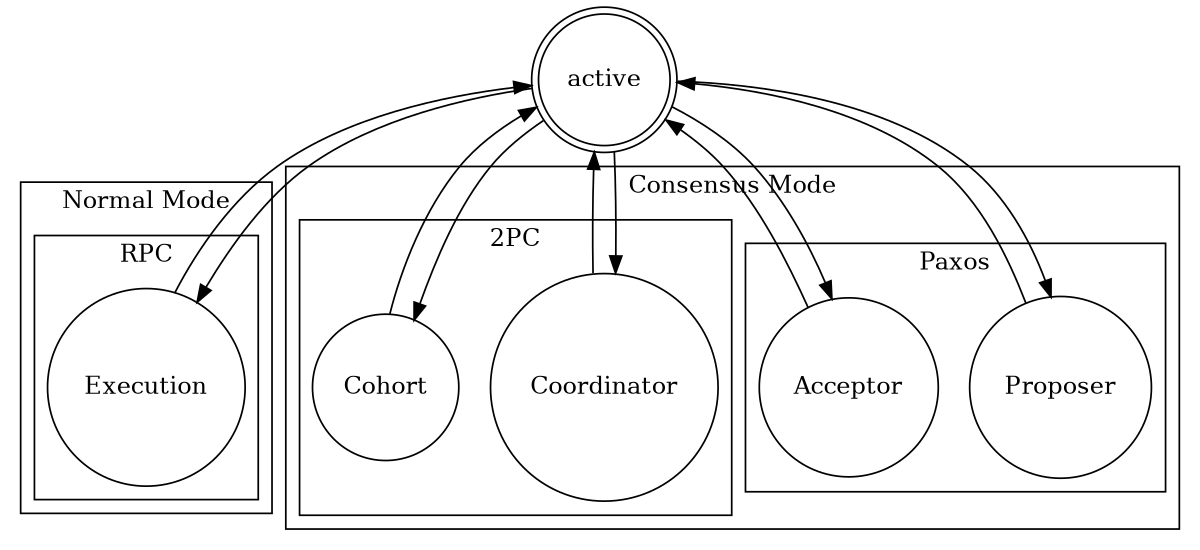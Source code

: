 digraph finite_state_machine {
	#rankdir=LR;
	size="8,5"
	node [shape = doublecircle];  active;
	node [shape = circle];

	active [label="active"];

	subgraph cluster_normal {
		label="Normal Mode";
		subgraph cluster_rpc {
			label="RPC";
			rpc_message [label="Execution"];
		}
	}

	subgraph cluster_consensue {
		label="Consensus Mode";
		subgraph cluster_paxos {
			label="Paxos";
			paxos_proposer [label="Proposer"];
			paxos_acceptor [label="Acceptor"];
		}

		subgraph cluster_twopc {
			label="2PC";
			twopc_coord [label="Coordinator"];
			twopc_cohort [label="Cohort"];
		}
	}
	
	active -> paxos_proposer;
	paxos_proposer -> active;

	active -> paxos_acceptor;
	paxos_acceptor -> active;

	active -> twopc_coord;
	twopc_coord -> active;

	active -> twopc_cohort;
	twopc_cohort -> active;

	active -> rpc_message;
	rpc_message -> active;
}